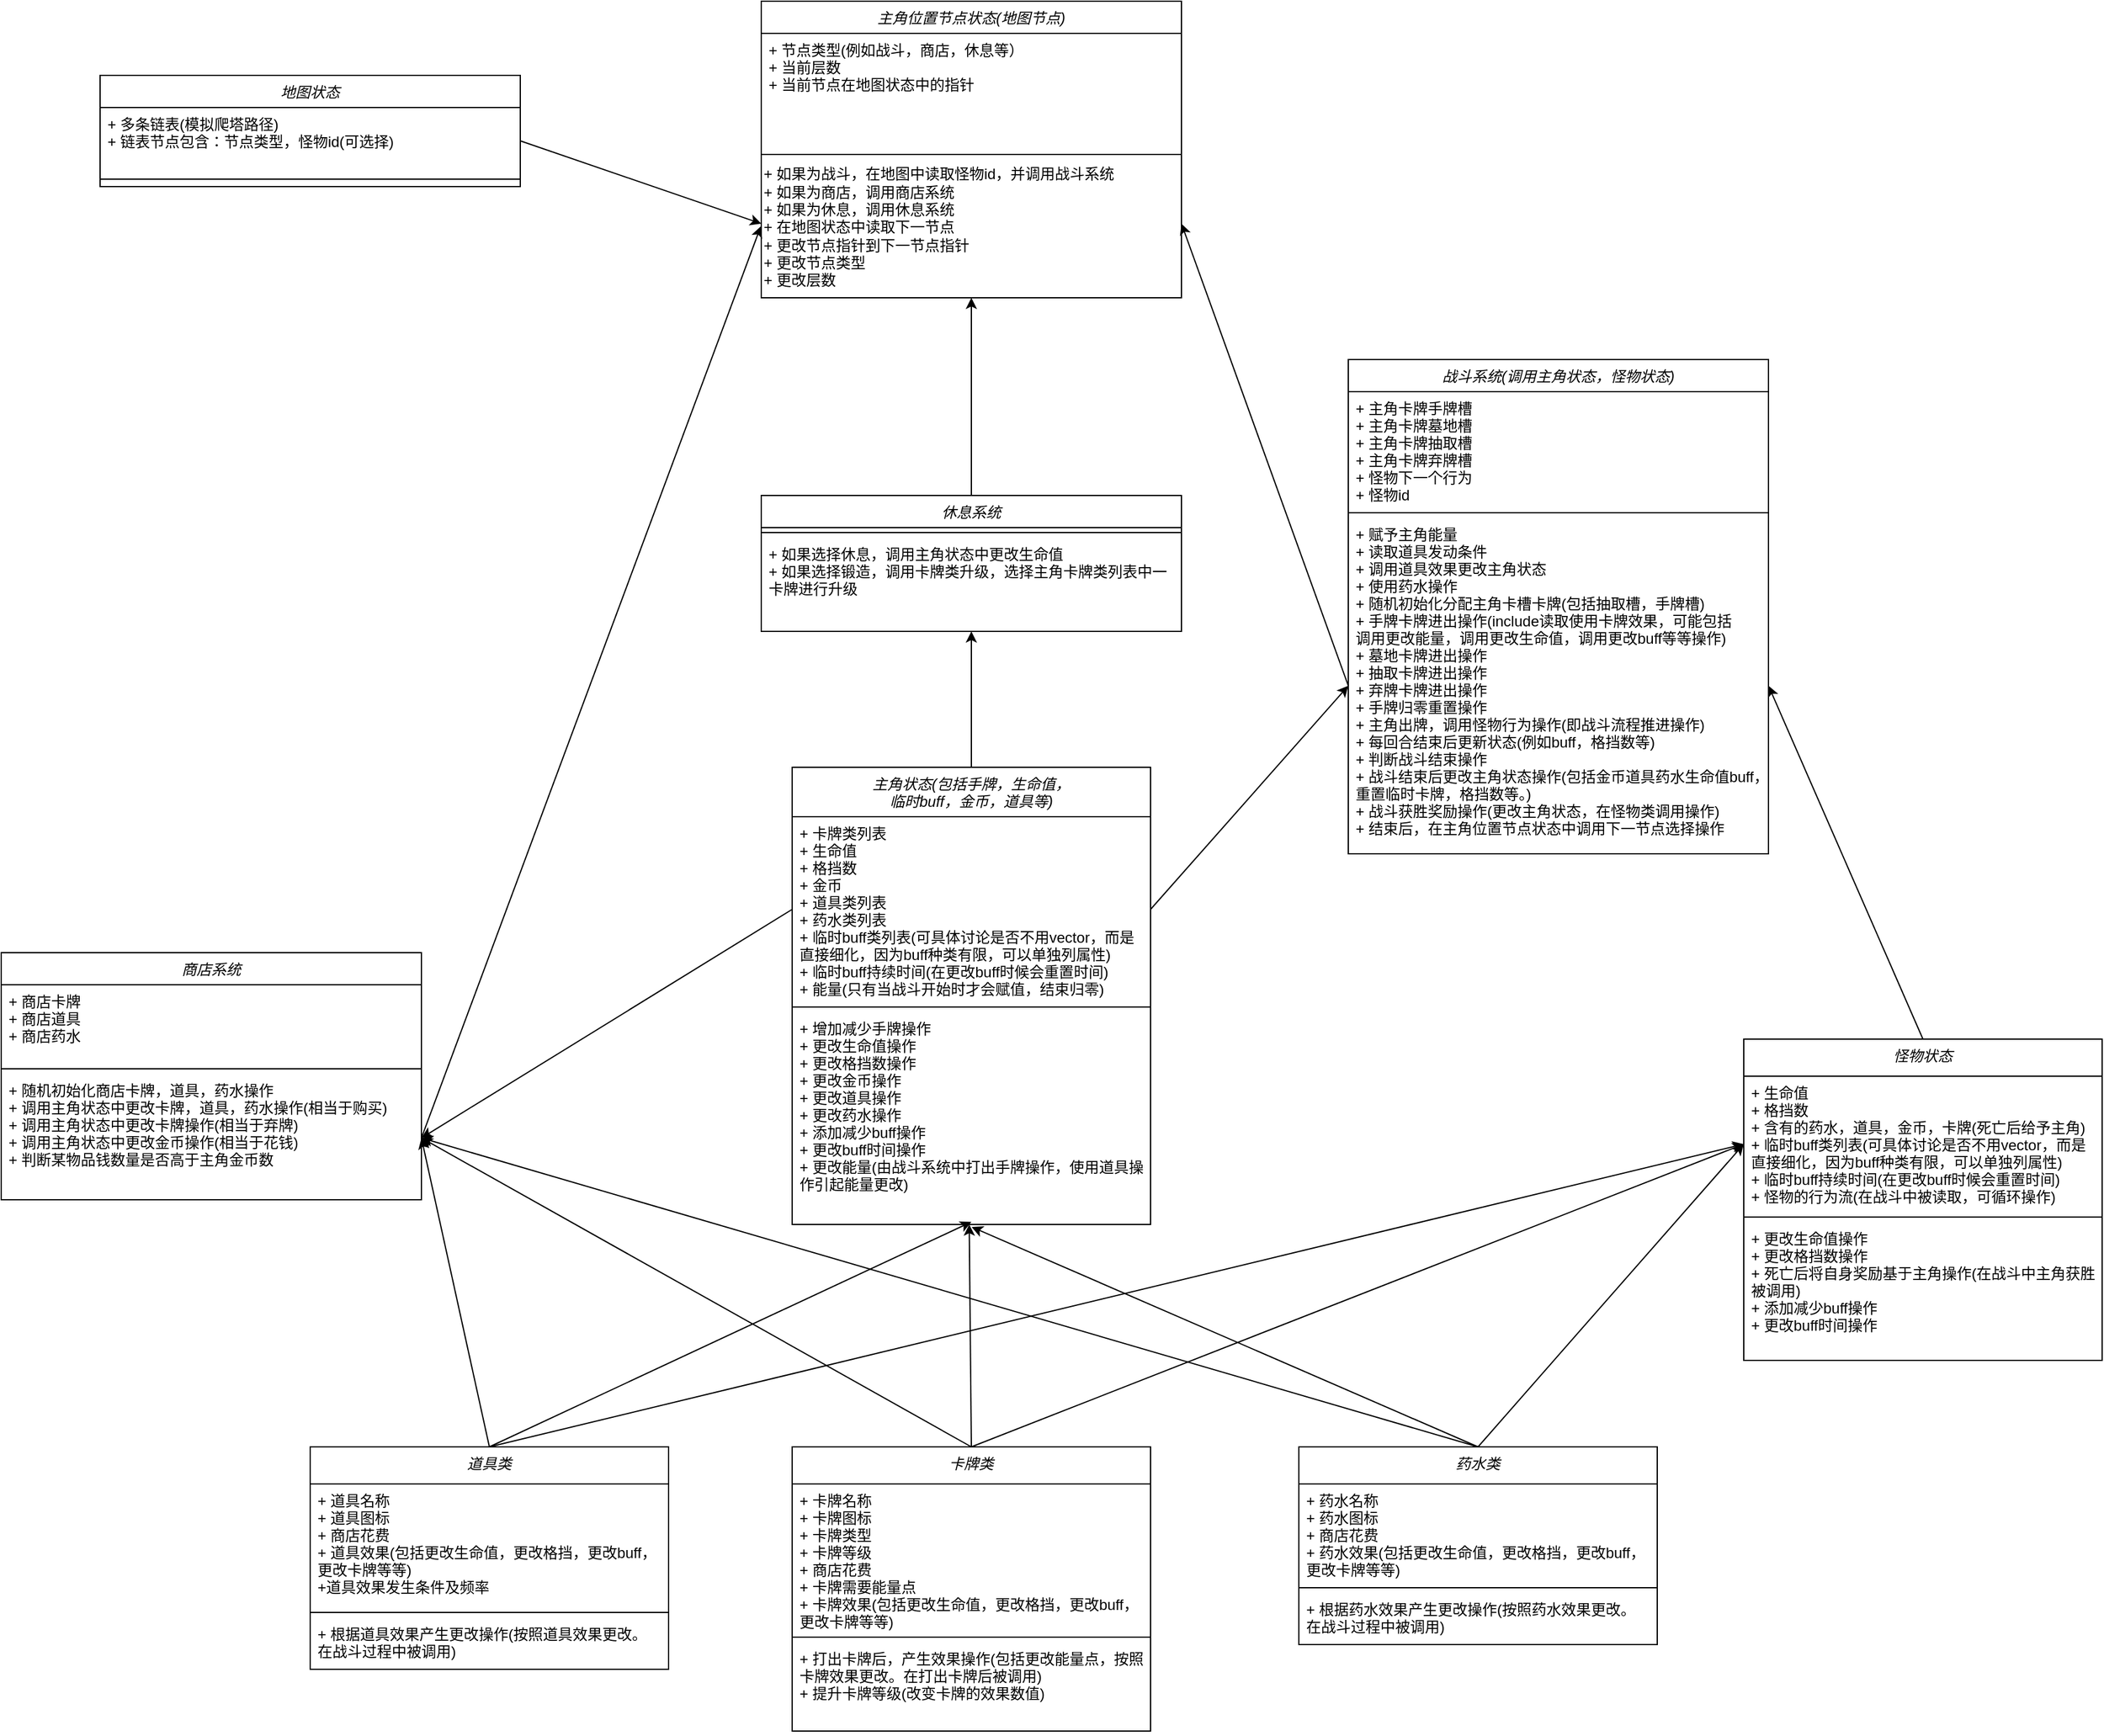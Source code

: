 <mxfile version="24.7.17">
  <diagram id="C5RBs43oDa-KdzZeNtuy" name="Page-1">
    <mxGraphModel dx="2184" dy="2083" grid="1" gridSize="10" guides="1" tooltips="1" connect="1" arrows="1" fold="1" page="1" pageScale="1" pageWidth="827" pageHeight="1169" math="0" shadow="0">
      <root>
        <mxCell id="WIyWlLk6GJQsqaUBKTNV-0" />
        <mxCell id="WIyWlLk6GJQsqaUBKTNV-1" parent="WIyWlLk6GJQsqaUBKTNV-0" />
        <mxCell id="NpeCRfPMrX2DQWa0Srbt-0" value="主角状态(包括手牌，生命值，&#xa;临时buff，金币，道具等)" style="swimlane;fontStyle=2;align=center;verticalAlign=top;childLayout=stackLayout;horizontal=1;startSize=40;horizontalStack=0;resizeParent=1;resizeLast=0;collapsible=1;marginBottom=0;rounded=0;shadow=0;strokeWidth=1;" parent="WIyWlLk6GJQsqaUBKTNV-1" vertex="1">
          <mxGeometry x="80" y="320" width="290" height="370" as="geometry">
            <mxRectangle x="230" y="140" width="160" height="26" as="alternateBounds" />
          </mxGeometry>
        </mxCell>
        <mxCell id="NpeCRfPMrX2DQWa0Srbt-1" value="+ 卡牌类列表&#xa;+ 生命值&#xa;+ 格挡数&#xa;+ 金币&#xa;+ 道具类列表&#xa;+ 药水类列表&#xa;+ 临时buff类列表(可具体讨论是否不用vector，而是&#xa;直接细化，因为buff种类有限，可以单独列属性)&#xa;+ 临时buff持续时间(在更改buff时候会重置时间)&#xa;+ 能量(只有当战斗开始时才会赋值，结束归零)" style="text;align=left;verticalAlign=top;spacingLeft=4;spacingRight=4;overflow=hidden;rotatable=0;points=[[0,0.5],[1,0.5]];portConstraint=eastwest;" parent="NpeCRfPMrX2DQWa0Srbt-0" vertex="1">
          <mxGeometry y="40" width="290" height="150" as="geometry" />
        </mxCell>
        <mxCell id="NpeCRfPMrX2DQWa0Srbt-2" value="" style="line;html=1;strokeWidth=1;align=left;verticalAlign=middle;spacingTop=-1;spacingLeft=3;spacingRight=3;rotatable=0;labelPosition=right;points=[];portConstraint=eastwest;" parent="NpeCRfPMrX2DQWa0Srbt-0" vertex="1">
          <mxGeometry y="190" width="290" height="8" as="geometry" />
        </mxCell>
        <mxCell id="NpeCRfPMrX2DQWa0Srbt-3" value="+ 增加减少手牌操作&#xa;+ 更改生命值操作&#xa;+ 更改格挡数操作&#xa;+ 更改金币操作&#xa;+ 更改道具操作&#xa;+ 更改药水操作&#xa;+ 添加减少buff操作&#xa;+ 更改buff时间操作&#xa;+ 更改能量(由战斗系统中打出手牌操作，使用道具操&#xa;作引起能量更改)" style="text;align=left;verticalAlign=top;spacingLeft=4;spacingRight=4;overflow=hidden;rotatable=0;points=[[0,0.5],[1,0.5]];portConstraint=eastwest;" parent="NpeCRfPMrX2DQWa0Srbt-0" vertex="1">
          <mxGeometry y="198" width="290" height="172" as="geometry" />
        </mxCell>
        <mxCell id="NpeCRfPMrX2DQWa0Srbt-4" value="战斗系统(调用主角状态，怪物状态)" style="swimlane;fontStyle=2;align=center;verticalAlign=top;childLayout=stackLayout;horizontal=1;startSize=26;horizontalStack=0;resizeParent=1;resizeLast=0;collapsible=1;marginBottom=0;rounded=0;shadow=0;strokeWidth=1;" parent="WIyWlLk6GJQsqaUBKTNV-1" vertex="1">
          <mxGeometry x="530" y="-10" width="340" height="400" as="geometry">
            <mxRectangle x="230" y="140" width="160" height="26" as="alternateBounds" />
          </mxGeometry>
        </mxCell>
        <mxCell id="NpeCRfPMrX2DQWa0Srbt-5" value="+ 主角卡牌手牌槽&#xa;+ 主角卡牌墓地槽&#xa;+ 主角卡牌抽取槽&#xa;+ 主角卡牌弃牌槽&#xa;+ 怪物下一个行为&#xa;+ 怪物id" style="text;align=left;verticalAlign=top;spacingLeft=4;spacingRight=4;overflow=hidden;rotatable=0;points=[[0,0.5],[1,0.5]];portConstraint=eastwest;" parent="NpeCRfPMrX2DQWa0Srbt-4" vertex="1">
          <mxGeometry y="26" width="340" height="94" as="geometry" />
        </mxCell>
        <mxCell id="NpeCRfPMrX2DQWa0Srbt-6" value="" style="line;html=1;strokeWidth=1;align=left;verticalAlign=middle;spacingTop=-1;spacingLeft=3;spacingRight=3;rotatable=0;labelPosition=right;points=[];portConstraint=eastwest;" parent="NpeCRfPMrX2DQWa0Srbt-4" vertex="1">
          <mxGeometry y="120" width="340" height="8" as="geometry" />
        </mxCell>
        <mxCell id="NpeCRfPMrX2DQWa0Srbt-7" value="+ 赋予主角能量&#xa;+ 读取道具发动条件&#xa;+ 调用道具效果更改主角状态&#xa;+ 使用药水操作&#xa;+ 随机初始化分配主角卡槽卡牌(包括抽取槽，手牌槽)&#xa;+ 手牌卡牌进出操作(include读取使用卡牌效果，可能包括&#xa;调用更改能量，调用更改生命值，调用更改buff等等操作)&#xa;+ 墓地卡牌进出操作&#xa;+ 抽取卡牌进出操作&#xa;+ 弃牌卡牌进出操作&#xa;+ 手牌归零重置操作&#xa;+ 主角出牌，调用怪物行为操作(即战斗流程推进操作)&#xa;+ 每回合结束后更新状态(例如buff，格挡数等)&#xa;+ 判断战斗结束操作&#xa;+ 战斗结束后更改主角状态操作(包括金币道具药水生命值buff，&#xa;重置临时卡牌，格挡数等。)&#xa;+ 战斗获胜奖励操作(更改主角状态，在怪物类调用操作)&#xa;+ 结束后，在主角位置节点状态中调用下一节点选择操作" style="text;align=left;verticalAlign=top;spacingLeft=4;spacingRight=4;overflow=hidden;rotatable=0;points=[[0,0.5],[1,0.5]];portConstraint=eastwest;" parent="NpeCRfPMrX2DQWa0Srbt-4" vertex="1">
          <mxGeometry y="128" width="340" height="272" as="geometry" />
        </mxCell>
        <mxCell id="B86x3m-6Bs3EjRQDjJpk-0" value="卡牌类" style="swimlane;fontStyle=2;align=center;verticalAlign=top;childLayout=stackLayout;horizontal=1;startSize=30;horizontalStack=0;resizeParent=1;resizeLast=0;collapsible=1;marginBottom=0;rounded=0;shadow=0;strokeWidth=1;" vertex="1" parent="WIyWlLk6GJQsqaUBKTNV-1">
          <mxGeometry x="80" y="870" width="290" height="230" as="geometry">
            <mxRectangle x="230" y="140" width="160" height="26" as="alternateBounds" />
          </mxGeometry>
        </mxCell>
        <mxCell id="B86x3m-6Bs3EjRQDjJpk-1" value="+ 卡牌名称&#xa;+ 卡牌图标&#xa;+ 卡牌类型&#xa;+ 卡牌等级&#xa;+ 商店花费&#xa;+ 卡牌需要能量点&#xa;+ 卡牌效果(包括更改生命值，更改格挡，更改buff，&#xa;更改卡牌等等)" style="text;align=left;verticalAlign=top;spacingLeft=4;spacingRight=4;overflow=hidden;rotatable=0;points=[[0,0.5],[1,0.5]];portConstraint=eastwest;" vertex="1" parent="B86x3m-6Bs3EjRQDjJpk-0">
          <mxGeometry y="30" width="290" height="120" as="geometry" />
        </mxCell>
        <mxCell id="B86x3m-6Bs3EjRQDjJpk-2" value="" style="line;html=1;strokeWidth=1;align=left;verticalAlign=middle;spacingTop=-1;spacingLeft=3;spacingRight=3;rotatable=0;labelPosition=right;points=[];portConstraint=eastwest;" vertex="1" parent="B86x3m-6Bs3EjRQDjJpk-0">
          <mxGeometry y="150" width="290" height="8" as="geometry" />
        </mxCell>
        <mxCell id="B86x3m-6Bs3EjRQDjJpk-3" value="+ 打出卡牌后，产生效果操作(包括更改能量点，按照&#xa;卡牌效果更改。在打出卡牌后被调用)&#xa;+ 提升卡牌等级(改变卡牌的效果数值)" style="text;align=left;verticalAlign=top;spacingLeft=4;spacingRight=4;overflow=hidden;rotatable=0;points=[[0,0.5],[1,0.5]];portConstraint=eastwest;" vertex="1" parent="B86x3m-6Bs3EjRQDjJpk-0">
          <mxGeometry y="158" width="290" height="72" as="geometry" />
        </mxCell>
        <mxCell id="B86x3m-6Bs3EjRQDjJpk-4" value="道具类" style="swimlane;fontStyle=2;align=center;verticalAlign=top;childLayout=stackLayout;horizontal=1;startSize=30;horizontalStack=0;resizeParent=1;resizeLast=0;collapsible=1;marginBottom=0;rounded=0;shadow=0;strokeWidth=1;" vertex="1" parent="WIyWlLk6GJQsqaUBKTNV-1">
          <mxGeometry x="-310" y="870" width="290" height="180" as="geometry">
            <mxRectangle x="230" y="140" width="160" height="26" as="alternateBounds" />
          </mxGeometry>
        </mxCell>
        <mxCell id="B86x3m-6Bs3EjRQDjJpk-5" value="+ 道具名称&#xa;+ 道具图标&#xa;+ 商店花费&#xa;+ 道具效果(包括更改生命值，更改格挡，更改buff，&#xa;更改卡牌等等)&#xa;+道具效果发生条件及频率" style="text;align=left;verticalAlign=top;spacingLeft=4;spacingRight=4;overflow=hidden;rotatable=0;points=[[0,0.5],[1,0.5]];portConstraint=eastwest;" vertex="1" parent="B86x3m-6Bs3EjRQDjJpk-4">
          <mxGeometry y="30" width="290" height="100" as="geometry" />
        </mxCell>
        <mxCell id="B86x3m-6Bs3EjRQDjJpk-6" value="" style="line;html=1;strokeWidth=1;align=left;verticalAlign=middle;spacingTop=-1;spacingLeft=3;spacingRight=3;rotatable=0;labelPosition=right;points=[];portConstraint=eastwest;" vertex="1" parent="B86x3m-6Bs3EjRQDjJpk-4">
          <mxGeometry y="130" width="290" height="8" as="geometry" />
        </mxCell>
        <mxCell id="B86x3m-6Bs3EjRQDjJpk-7" value="+ 根据道具效果产生更改操作(按照道具效果更改。&#xa;在战斗过程中被调用)" style="text;align=left;verticalAlign=top;spacingLeft=4;spacingRight=4;overflow=hidden;rotatable=0;points=[[0,0.5],[1,0.5]];portConstraint=eastwest;" vertex="1" parent="B86x3m-6Bs3EjRQDjJpk-4">
          <mxGeometry y="138" width="290" height="42" as="geometry" />
        </mxCell>
        <mxCell id="B86x3m-6Bs3EjRQDjJpk-9" value="药水类" style="swimlane;fontStyle=2;align=center;verticalAlign=top;childLayout=stackLayout;horizontal=1;startSize=30;horizontalStack=0;resizeParent=1;resizeLast=0;collapsible=1;marginBottom=0;rounded=0;shadow=0;strokeWidth=1;" vertex="1" parent="WIyWlLk6GJQsqaUBKTNV-1">
          <mxGeometry x="490" y="870" width="290" height="160" as="geometry">
            <mxRectangle x="230" y="140" width="160" height="26" as="alternateBounds" />
          </mxGeometry>
        </mxCell>
        <mxCell id="B86x3m-6Bs3EjRQDjJpk-10" value="+ 药水名称&#xa;+ 药水图标&#xa;+ 商店花费&#xa;+ 药水效果(包括更改生命值，更改格挡，更改buff，&#xa;更改卡牌等等)&#xa;" style="text;align=left;verticalAlign=top;spacingLeft=4;spacingRight=4;overflow=hidden;rotatable=0;points=[[0,0.5],[1,0.5]];portConstraint=eastwest;" vertex="1" parent="B86x3m-6Bs3EjRQDjJpk-9">
          <mxGeometry y="30" width="290" height="80" as="geometry" />
        </mxCell>
        <mxCell id="B86x3m-6Bs3EjRQDjJpk-11" value="" style="line;html=1;strokeWidth=1;align=left;verticalAlign=middle;spacingTop=-1;spacingLeft=3;spacingRight=3;rotatable=0;labelPosition=right;points=[];portConstraint=eastwest;" vertex="1" parent="B86x3m-6Bs3EjRQDjJpk-9">
          <mxGeometry y="110" width="290" height="8" as="geometry" />
        </mxCell>
        <mxCell id="B86x3m-6Bs3EjRQDjJpk-12" value="+ 根据药水效果产生更改操作(按照药水效果更改。&#xa;在战斗过程中被调用)" style="text;align=left;verticalAlign=top;spacingLeft=4;spacingRight=4;overflow=hidden;rotatable=0;points=[[0,0.5],[1,0.5]];portConstraint=eastwest;" vertex="1" parent="B86x3m-6Bs3EjRQDjJpk-9">
          <mxGeometry y="118" width="290" height="42" as="geometry" />
        </mxCell>
        <mxCell id="B86x3m-6Bs3EjRQDjJpk-13" value="" style="endArrow=classic;html=1;rounded=0;exitX=0.5;exitY=0;exitDx=0;exitDy=0;entryX=0.5;entryY=0.988;entryDx=0;entryDy=0;entryPerimeter=0;" edge="1" parent="WIyWlLk6GJQsqaUBKTNV-1" source="B86x3m-6Bs3EjRQDjJpk-4" target="NpeCRfPMrX2DQWa0Srbt-3">
          <mxGeometry width="50" height="50" relative="1" as="geometry">
            <mxPoint x="400" y="570" as="sourcePoint" />
            <mxPoint x="450" y="520" as="targetPoint" />
          </mxGeometry>
        </mxCell>
        <mxCell id="B86x3m-6Bs3EjRQDjJpk-18" value="" style="endArrow=classic;html=1;rounded=0;exitX=0.5;exitY=0;exitDx=0;exitDy=0;entryX=0.494;entryY=1;entryDx=0;entryDy=0;entryPerimeter=0;" edge="1" parent="WIyWlLk6GJQsqaUBKTNV-1" source="B86x3m-6Bs3EjRQDjJpk-0" target="NpeCRfPMrX2DQWa0Srbt-3">
          <mxGeometry width="50" height="50" relative="1" as="geometry">
            <mxPoint x="400" y="710" as="sourcePoint" />
            <mxPoint x="450" y="660" as="targetPoint" />
          </mxGeometry>
        </mxCell>
        <mxCell id="B86x3m-6Bs3EjRQDjJpk-19" value="" style="endArrow=classic;html=1;rounded=0;exitX=0.5;exitY=0;exitDx=0;exitDy=0;entryX=0.501;entryY=1.012;entryDx=0;entryDy=0;entryPerimeter=0;" edge="1" parent="WIyWlLk6GJQsqaUBKTNV-1" source="B86x3m-6Bs3EjRQDjJpk-9" target="NpeCRfPMrX2DQWa0Srbt-3">
          <mxGeometry width="50" height="50" relative="1" as="geometry">
            <mxPoint x="270" y="760" as="sourcePoint" />
            <mxPoint x="320" y="710" as="targetPoint" />
          </mxGeometry>
        </mxCell>
        <mxCell id="B86x3m-6Bs3EjRQDjJpk-20" value="" style="endArrow=classic;html=1;rounded=0;exitX=1;exitY=0.5;exitDx=0;exitDy=0;entryX=0;entryY=0.5;entryDx=0;entryDy=0;" edge="1" parent="WIyWlLk6GJQsqaUBKTNV-1" source="NpeCRfPMrX2DQWa0Srbt-1" target="NpeCRfPMrX2DQWa0Srbt-7">
          <mxGeometry width="50" height="50" relative="1" as="geometry">
            <mxPoint x="610" y="510" as="sourcePoint" />
            <mxPoint x="660" y="460" as="targetPoint" />
          </mxGeometry>
        </mxCell>
        <mxCell id="B86x3m-6Bs3EjRQDjJpk-21" value="怪物状态" style="swimlane;fontStyle=2;align=center;verticalAlign=top;childLayout=stackLayout;horizontal=1;startSize=30;horizontalStack=0;resizeParent=1;resizeLast=0;collapsible=1;marginBottom=0;rounded=0;shadow=0;strokeWidth=1;" vertex="1" parent="WIyWlLk6GJQsqaUBKTNV-1">
          <mxGeometry x="850" y="540" width="290" height="260" as="geometry">
            <mxRectangle x="230" y="140" width="160" height="26" as="alternateBounds" />
          </mxGeometry>
        </mxCell>
        <mxCell id="B86x3m-6Bs3EjRQDjJpk-22" value="+ 生命值&#xa;+ 格挡数&#xa;+ 含有的药水，道具，金币，卡牌(死亡后给予主角)&#xa;+ 临时buff类列表(可具体讨论是否不用vector，而是&#xa;直接细化，因为buff种类有限，可以单独列属性)&#xa;+ 临时buff持续时间(在更改buff时候会重置时间)&#xa;+ 怪物的行为流(在战斗中被读取，可循环操作)" style="text;align=left;verticalAlign=top;spacingLeft=4;spacingRight=4;overflow=hidden;rotatable=0;points=[[0,0.5],[1,0.5]];portConstraint=eastwest;" vertex="1" parent="B86x3m-6Bs3EjRQDjJpk-21">
          <mxGeometry y="30" width="290" height="110" as="geometry" />
        </mxCell>
        <mxCell id="B86x3m-6Bs3EjRQDjJpk-23" value="" style="line;html=1;strokeWidth=1;align=left;verticalAlign=middle;spacingTop=-1;spacingLeft=3;spacingRight=3;rotatable=0;labelPosition=right;points=[];portConstraint=eastwest;" vertex="1" parent="B86x3m-6Bs3EjRQDjJpk-21">
          <mxGeometry y="140" width="290" height="8" as="geometry" />
        </mxCell>
        <mxCell id="B86x3m-6Bs3EjRQDjJpk-24" value="+ 更改生命值操作&#xa;+ 更改格挡数操作&#xa;+ 死亡后将自身奖励基于主角操作(在战斗中主角获胜&#xa;被调用)&#xa;+ 添加减少buff操作&#xa;+ 更改buff时间操作" style="text;align=left;verticalAlign=top;spacingLeft=4;spacingRight=4;overflow=hidden;rotatable=0;points=[[0,0.5],[1,0.5]];portConstraint=eastwest;" vertex="1" parent="B86x3m-6Bs3EjRQDjJpk-21">
          <mxGeometry y="148" width="290" height="102" as="geometry" />
        </mxCell>
        <mxCell id="B86x3m-6Bs3EjRQDjJpk-25" value="" style="endArrow=classic;html=1;rounded=0;entryX=1;entryY=0.5;entryDx=0;entryDy=0;exitX=0.5;exitY=0;exitDx=0;exitDy=0;" edge="1" parent="WIyWlLk6GJQsqaUBKTNV-1" source="B86x3m-6Bs3EjRQDjJpk-21" target="NpeCRfPMrX2DQWa0Srbt-7">
          <mxGeometry width="50" height="50" relative="1" as="geometry">
            <mxPoint x="560" y="590" as="sourcePoint" />
            <mxPoint x="610" y="540" as="targetPoint" />
          </mxGeometry>
        </mxCell>
        <mxCell id="B86x3m-6Bs3EjRQDjJpk-26" value="" style="endArrow=classic;html=1;rounded=0;entryX=0;entryY=0.5;entryDx=0;entryDy=0;exitX=0.5;exitY=0;exitDx=0;exitDy=0;" edge="1" parent="WIyWlLk6GJQsqaUBKTNV-1" source="B86x3m-6Bs3EjRQDjJpk-9" target="B86x3m-6Bs3EjRQDjJpk-22">
          <mxGeometry width="50" height="50" relative="1" as="geometry">
            <mxPoint x="410" y="680" as="sourcePoint" />
            <mxPoint x="460" y="630" as="targetPoint" />
          </mxGeometry>
        </mxCell>
        <mxCell id="B86x3m-6Bs3EjRQDjJpk-27" value="" style="endArrow=classic;html=1;rounded=0;entryX=0;entryY=0.5;entryDx=0;entryDy=0;exitX=0.5;exitY=0;exitDx=0;exitDy=0;" edge="1" parent="WIyWlLk6GJQsqaUBKTNV-1" source="B86x3m-6Bs3EjRQDjJpk-0" target="B86x3m-6Bs3EjRQDjJpk-22">
          <mxGeometry width="50" height="50" relative="1" as="geometry">
            <mxPoint x="410" y="680" as="sourcePoint" />
            <mxPoint x="460" y="630" as="targetPoint" />
          </mxGeometry>
        </mxCell>
        <mxCell id="B86x3m-6Bs3EjRQDjJpk-28" value="" style="endArrow=classic;html=1;rounded=0;entryX=0;entryY=0.5;entryDx=0;entryDy=0;exitX=0.5;exitY=0;exitDx=0;exitDy=0;" edge="1" parent="WIyWlLk6GJQsqaUBKTNV-1" source="B86x3m-6Bs3EjRQDjJpk-4" target="B86x3m-6Bs3EjRQDjJpk-22">
          <mxGeometry width="50" height="50" relative="1" as="geometry">
            <mxPoint x="410" y="680" as="sourcePoint" />
            <mxPoint x="460" y="630" as="targetPoint" />
          </mxGeometry>
        </mxCell>
        <mxCell id="B86x3m-6Bs3EjRQDjJpk-29" value="主角位置节点状态(地图节点)" style="swimlane;fontStyle=2;align=center;verticalAlign=top;childLayout=stackLayout;horizontal=1;startSize=26;horizontalStack=0;resizeParent=1;resizeLast=0;collapsible=1;marginBottom=0;rounded=0;shadow=0;strokeWidth=1;" vertex="1" parent="WIyWlLk6GJQsqaUBKTNV-1">
          <mxGeometry x="55" y="-300" width="340" height="240" as="geometry">
            <mxRectangle x="230" y="140" width="160" height="26" as="alternateBounds" />
          </mxGeometry>
        </mxCell>
        <mxCell id="B86x3m-6Bs3EjRQDjJpk-30" value="+ 节点类型(例如战斗，商店，休息等）&#xa;+ 当前层数&#xa;+ 当前节点在地图状态中的指针" style="text;align=left;verticalAlign=top;spacingLeft=4;spacingRight=4;overflow=hidden;rotatable=0;points=[[0,0.5],[1,0.5]];portConstraint=eastwest;" vertex="1" parent="B86x3m-6Bs3EjRQDjJpk-29">
          <mxGeometry y="26" width="340" height="94" as="geometry" />
        </mxCell>
        <mxCell id="B86x3m-6Bs3EjRQDjJpk-31" value="" style="line;html=1;strokeWidth=1;align=left;verticalAlign=middle;spacingTop=-1;spacingLeft=3;spacingRight=3;rotatable=0;labelPosition=right;points=[];portConstraint=eastwest;" vertex="1" parent="B86x3m-6Bs3EjRQDjJpk-29">
          <mxGeometry y="120" width="340" height="8" as="geometry" />
        </mxCell>
        <mxCell id="B86x3m-6Bs3EjRQDjJpk-34" value="+ 如果为战斗，在地图中读取怪物id，并调用战斗系统&lt;div&gt;+ 如果为商店，调用商店系统&lt;/div&gt;&lt;div&gt;+ 如果为休息，调用休息系统&lt;/div&gt;&lt;div&gt;+ 在地图状态中读取下一节点&lt;/div&gt;&lt;div&gt;+ 更改节点指针到下一节点指针&lt;/div&gt;&lt;div&gt;+ 更改节点类型&lt;/div&gt;&lt;div&gt;+ 更改层数&lt;/div&gt;" style="text;html=1;align=left;verticalAlign=middle;resizable=0;points=[];autosize=1;strokeColor=none;fillColor=none;" vertex="1" parent="B86x3m-6Bs3EjRQDjJpk-29">
          <mxGeometry y="128" width="340" height="110" as="geometry" />
        </mxCell>
        <mxCell id="B86x3m-6Bs3EjRQDjJpk-33" value="" style="endArrow=classic;html=1;rounded=0;exitX=0;exitY=0.5;exitDx=0;exitDy=0;entryX=1;entryY=0.75;entryDx=0;entryDy=0;" edge="1" parent="WIyWlLk6GJQsqaUBKTNV-1" source="NpeCRfPMrX2DQWa0Srbt-7" target="B86x3m-6Bs3EjRQDjJpk-29">
          <mxGeometry width="50" height="50" relative="1" as="geometry">
            <mxPoint x="270" y="90" as="sourcePoint" />
            <mxPoint x="320" y="40" as="targetPoint" />
          </mxGeometry>
        </mxCell>
        <mxCell id="B86x3m-6Bs3EjRQDjJpk-35" value="地图状态" style="swimlane;fontStyle=2;align=center;verticalAlign=top;childLayout=stackLayout;horizontal=1;startSize=26;horizontalStack=0;resizeParent=1;resizeLast=0;collapsible=1;marginBottom=0;rounded=0;shadow=0;strokeWidth=1;" vertex="1" parent="WIyWlLk6GJQsqaUBKTNV-1">
          <mxGeometry x="-480" y="-240" width="340" height="90" as="geometry">
            <mxRectangle x="230" y="140" width="160" height="26" as="alternateBounds" />
          </mxGeometry>
        </mxCell>
        <mxCell id="B86x3m-6Bs3EjRQDjJpk-36" value="+ 多条链表(模拟爬塔路径)&#xa;+ 链表节点包含：节点类型，怪物id(可选择)" style="text;align=left;verticalAlign=top;spacingLeft=4;spacingRight=4;overflow=hidden;rotatable=0;points=[[0,0.5],[1,0.5]];portConstraint=eastwest;" vertex="1" parent="B86x3m-6Bs3EjRQDjJpk-35">
          <mxGeometry y="26" width="340" height="54" as="geometry" />
        </mxCell>
        <mxCell id="B86x3m-6Bs3EjRQDjJpk-37" value="" style="line;html=1;strokeWidth=1;align=left;verticalAlign=middle;spacingTop=-1;spacingLeft=3;spacingRight=3;rotatable=0;labelPosition=right;points=[];portConstraint=eastwest;" vertex="1" parent="B86x3m-6Bs3EjRQDjJpk-35">
          <mxGeometry y="80" width="340" height="8" as="geometry" />
        </mxCell>
        <mxCell id="B86x3m-6Bs3EjRQDjJpk-39" value="休息系统" style="swimlane;fontStyle=2;align=center;verticalAlign=top;childLayout=stackLayout;horizontal=1;startSize=26;horizontalStack=0;resizeParent=1;resizeLast=0;collapsible=1;marginBottom=0;rounded=0;shadow=0;strokeWidth=1;" vertex="1" parent="WIyWlLk6GJQsqaUBKTNV-1">
          <mxGeometry x="55" y="100" width="340" height="110" as="geometry">
            <mxRectangle x="230" y="140" width="160" height="26" as="alternateBounds" />
          </mxGeometry>
        </mxCell>
        <mxCell id="B86x3m-6Bs3EjRQDjJpk-41" value="" style="line;html=1;strokeWidth=1;align=left;verticalAlign=middle;spacingTop=-1;spacingLeft=3;spacingRight=3;rotatable=0;labelPosition=right;points=[];portConstraint=eastwest;" vertex="1" parent="B86x3m-6Bs3EjRQDjJpk-39">
          <mxGeometry y="26" width="340" height="8" as="geometry" />
        </mxCell>
        <mxCell id="B86x3m-6Bs3EjRQDjJpk-42" value="+ 如果选择休息，调用主角状态中更改生命值&#xa;+ 如果选择锻造，调用卡牌类升级，选择主角卡牌类列表中一&#xa;卡牌进行升级" style="text;align=left;verticalAlign=top;spacingLeft=4;spacingRight=4;overflow=hidden;rotatable=0;points=[[0,0.5],[1,0.5]];portConstraint=eastwest;" vertex="1" parent="B86x3m-6Bs3EjRQDjJpk-39">
          <mxGeometry y="34" width="340" height="66" as="geometry" />
        </mxCell>
        <mxCell id="B86x3m-6Bs3EjRQDjJpk-43" value="" style="endArrow=classic;html=1;rounded=0;exitX=1;exitY=0.5;exitDx=0;exitDy=0;entryX=0;entryY=0.75;entryDx=0;entryDy=0;" edge="1" parent="WIyWlLk6GJQsqaUBKTNV-1" source="B86x3m-6Bs3EjRQDjJpk-36" target="B86x3m-6Bs3EjRQDjJpk-29">
          <mxGeometry width="50" height="50" relative="1" as="geometry">
            <mxPoint x="260" y="70" as="sourcePoint" />
            <mxPoint x="10" y="-110" as="targetPoint" />
          </mxGeometry>
        </mxCell>
        <mxCell id="B86x3m-6Bs3EjRQDjJpk-45" value="" style="endArrow=classic;html=1;rounded=0;exitX=0.5;exitY=0;exitDx=0;exitDy=0;entryX=0.5;entryY=1;entryDx=0;entryDy=0;" edge="1" parent="WIyWlLk6GJQsqaUBKTNV-1" source="B86x3m-6Bs3EjRQDjJpk-39" target="B86x3m-6Bs3EjRQDjJpk-29">
          <mxGeometry width="50" height="50" relative="1" as="geometry">
            <mxPoint x="260" y="330" as="sourcePoint" />
            <mxPoint x="310" y="280" as="targetPoint" />
          </mxGeometry>
        </mxCell>
        <mxCell id="B86x3m-6Bs3EjRQDjJpk-46" value="" style="endArrow=classic;html=1;rounded=0;exitX=0.5;exitY=0;exitDx=0;exitDy=0;entryX=0.5;entryY=1;entryDx=0;entryDy=0;" edge="1" parent="WIyWlLk6GJQsqaUBKTNV-1" source="NpeCRfPMrX2DQWa0Srbt-0" target="B86x3m-6Bs3EjRQDjJpk-39">
          <mxGeometry width="50" height="50" relative="1" as="geometry">
            <mxPoint x="260" y="330" as="sourcePoint" />
            <mxPoint x="310" y="280" as="targetPoint" />
          </mxGeometry>
        </mxCell>
        <mxCell id="B86x3m-6Bs3EjRQDjJpk-47" value="商店系统" style="swimlane;fontStyle=2;align=center;verticalAlign=top;childLayout=stackLayout;horizontal=1;startSize=26;horizontalStack=0;resizeParent=1;resizeLast=0;collapsible=1;marginBottom=0;rounded=0;shadow=0;strokeWidth=1;" vertex="1" parent="WIyWlLk6GJQsqaUBKTNV-1">
          <mxGeometry x="-560" y="470" width="340" height="200" as="geometry">
            <mxRectangle x="230" y="140" width="160" height="26" as="alternateBounds" />
          </mxGeometry>
        </mxCell>
        <mxCell id="B86x3m-6Bs3EjRQDjJpk-48" value="+ 商店卡牌&#xa;+ 商店道具&#xa;+ 商店药水" style="text;align=left;verticalAlign=top;spacingLeft=4;spacingRight=4;overflow=hidden;rotatable=0;points=[[0,0.5],[1,0.5]];portConstraint=eastwest;" vertex="1" parent="B86x3m-6Bs3EjRQDjJpk-47">
          <mxGeometry y="26" width="340" height="64" as="geometry" />
        </mxCell>
        <mxCell id="B86x3m-6Bs3EjRQDjJpk-49" value="" style="line;html=1;strokeWidth=1;align=left;verticalAlign=middle;spacingTop=-1;spacingLeft=3;spacingRight=3;rotatable=0;labelPosition=right;points=[];portConstraint=eastwest;" vertex="1" parent="B86x3m-6Bs3EjRQDjJpk-47">
          <mxGeometry y="90" width="340" height="8" as="geometry" />
        </mxCell>
        <mxCell id="B86x3m-6Bs3EjRQDjJpk-50" value="+ 随机初始化商店卡牌，道具，药水操作&#xa;+ 调用主角状态中更改卡牌，道具，药水操作(相当于购买)&#xa;+ 调用主角状态中更改卡牌操作(相当于弃牌)&#xa;+ 调用主角状态中更改金币操作(相当于花钱)&#xa;+ 判断某物品钱数量是否高于主角金币数&#xa;" style="text;align=left;verticalAlign=top;spacingLeft=4;spacingRight=4;overflow=hidden;rotatable=0;points=[[0,0.5],[1,0.5]];portConstraint=eastwest;" vertex="1" parent="B86x3m-6Bs3EjRQDjJpk-47">
          <mxGeometry y="98" width="340" height="102" as="geometry" />
        </mxCell>
        <mxCell id="B86x3m-6Bs3EjRQDjJpk-51" value="" style="endArrow=classic;html=1;rounded=0;exitX=1;exitY=0.75;exitDx=0;exitDy=0;entryX=-0.001;entryY=0.492;entryDx=0;entryDy=0;entryPerimeter=0;" edge="1" parent="WIyWlLk6GJQsqaUBKTNV-1" source="B86x3m-6Bs3EjRQDjJpk-47" target="B86x3m-6Bs3EjRQDjJpk-34">
          <mxGeometry width="50" height="50" relative="1" as="geometry">
            <mxPoint x="60" y="340" as="sourcePoint" />
            <mxPoint x="110" y="290" as="targetPoint" />
          </mxGeometry>
        </mxCell>
        <mxCell id="B86x3m-6Bs3EjRQDjJpk-52" value="" style="endArrow=classic;html=1;rounded=0;exitX=0.5;exitY=0;exitDx=0;exitDy=0;entryX=1;entryY=0.75;entryDx=0;entryDy=0;" edge="1" parent="WIyWlLk6GJQsqaUBKTNV-1" source="B86x3m-6Bs3EjRQDjJpk-9" target="B86x3m-6Bs3EjRQDjJpk-47">
          <mxGeometry width="50" height="50" relative="1" as="geometry">
            <mxPoint x="80" y="560" as="sourcePoint" />
            <mxPoint x="-220" y="670" as="targetPoint" />
          </mxGeometry>
        </mxCell>
        <mxCell id="B86x3m-6Bs3EjRQDjJpk-53" value="" style="endArrow=classic;html=1;rounded=0;exitX=0.5;exitY=0;exitDx=0;exitDy=0;entryX=1;entryY=0.75;entryDx=0;entryDy=0;" edge="1" parent="WIyWlLk6GJQsqaUBKTNV-1" source="B86x3m-6Bs3EjRQDjJpk-0" target="B86x3m-6Bs3EjRQDjJpk-47">
          <mxGeometry width="50" height="50" relative="1" as="geometry">
            <mxPoint x="80" y="560" as="sourcePoint" />
            <mxPoint x="130" y="510" as="targetPoint" />
          </mxGeometry>
        </mxCell>
        <mxCell id="B86x3m-6Bs3EjRQDjJpk-54" value="" style="endArrow=classic;html=1;rounded=0;exitX=0.5;exitY=0;exitDx=0;exitDy=0;entryX=1;entryY=0.75;entryDx=0;entryDy=0;" edge="1" parent="WIyWlLk6GJQsqaUBKTNV-1" source="B86x3m-6Bs3EjRQDjJpk-4" target="B86x3m-6Bs3EjRQDjJpk-47">
          <mxGeometry width="50" height="50" relative="1" as="geometry">
            <mxPoint x="80" y="560" as="sourcePoint" />
            <mxPoint x="130" y="510" as="targetPoint" />
          </mxGeometry>
        </mxCell>
        <mxCell id="B86x3m-6Bs3EjRQDjJpk-55" value="" style="endArrow=classic;html=1;rounded=0;exitX=0;exitY=0.5;exitDx=0;exitDy=0;" edge="1" parent="WIyWlLk6GJQsqaUBKTNV-1" source="NpeCRfPMrX2DQWa0Srbt-1">
          <mxGeometry width="50" height="50" relative="1" as="geometry">
            <mxPoint x="230" y="550" as="sourcePoint" />
            <mxPoint x="-220" y="620" as="targetPoint" />
          </mxGeometry>
        </mxCell>
      </root>
    </mxGraphModel>
  </diagram>
</mxfile>
